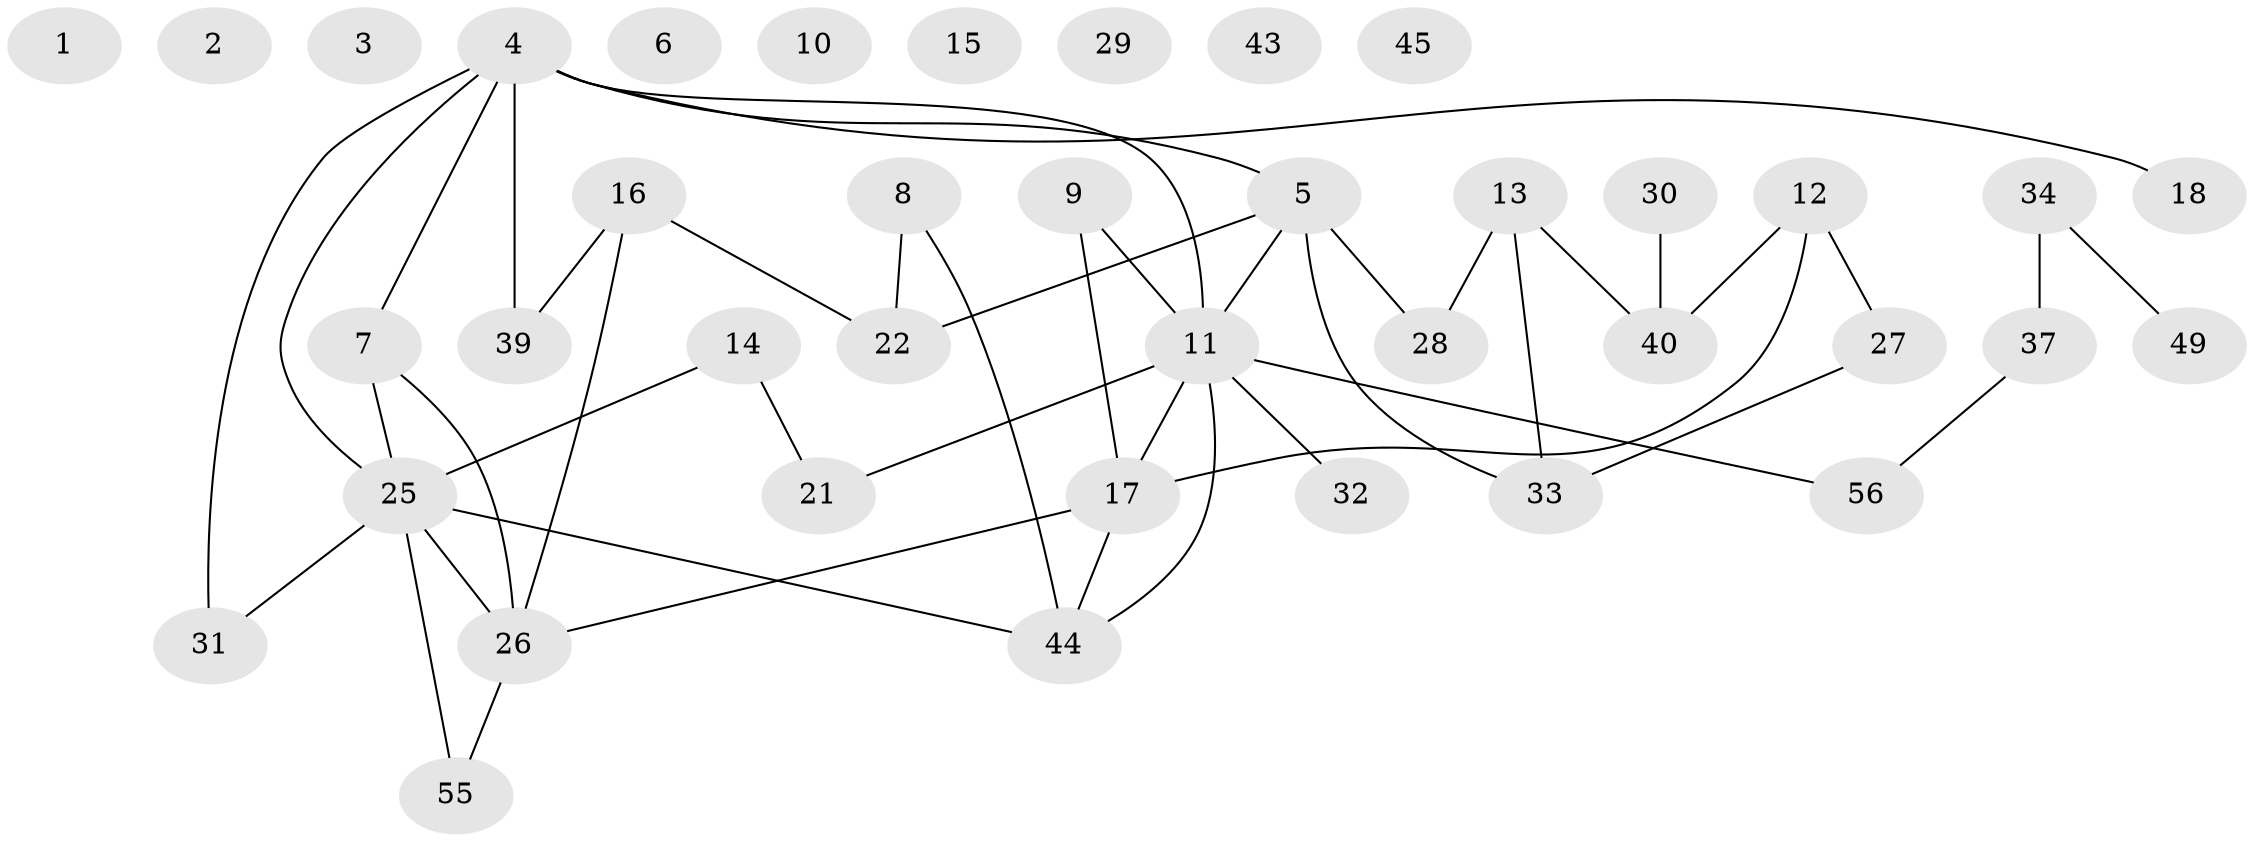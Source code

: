 // Generated by graph-tools (version 1.1) at 2025/23/03/03/25 07:23:26]
// undirected, 39 vertices, 45 edges
graph export_dot {
graph [start="1"]
  node [color=gray90,style=filled];
  1;
  2 [super="+38"];
  3;
  4 [super="+35"];
  5 [super="+47"];
  6 [super="+42"];
  7 [super="+20"];
  8;
  9;
  10;
  11 [super="+19"];
  12;
  13 [super="+36"];
  14 [super="+57"];
  15 [super="+24"];
  16 [super="+48"];
  17 [super="+23"];
  18;
  21;
  22;
  25 [super="+50"];
  26 [super="+53"];
  27 [super="+41"];
  28;
  29;
  30;
  31;
  32;
  33;
  34;
  37 [super="+52"];
  39 [super="+46"];
  40 [super="+51"];
  43 [super="+54"];
  44;
  45;
  49;
  55;
  56;
  4 -- 5;
  4 -- 18;
  4 -- 25;
  4 -- 31;
  4 -- 7;
  4 -- 11;
  4 -- 39;
  5 -- 22;
  5 -- 28;
  5 -- 33;
  5 -- 11 [weight=2];
  7 -- 25;
  7 -- 26;
  8 -- 22;
  8 -- 44;
  9 -- 17;
  9 -- 11;
  11 -- 21;
  11 -- 56;
  11 -- 32;
  11 -- 44;
  11 -- 17;
  12 -- 17;
  12 -- 27;
  12 -- 40;
  13 -- 33;
  13 -- 40;
  13 -- 28;
  14 -- 25;
  14 -- 21;
  16 -- 26;
  16 -- 22;
  16 -- 39;
  17 -- 44;
  17 -- 26;
  25 -- 26;
  25 -- 31;
  25 -- 44;
  25 -- 55;
  26 -- 55;
  27 -- 33;
  30 -- 40;
  34 -- 37;
  34 -- 49;
  37 -- 56;
}

